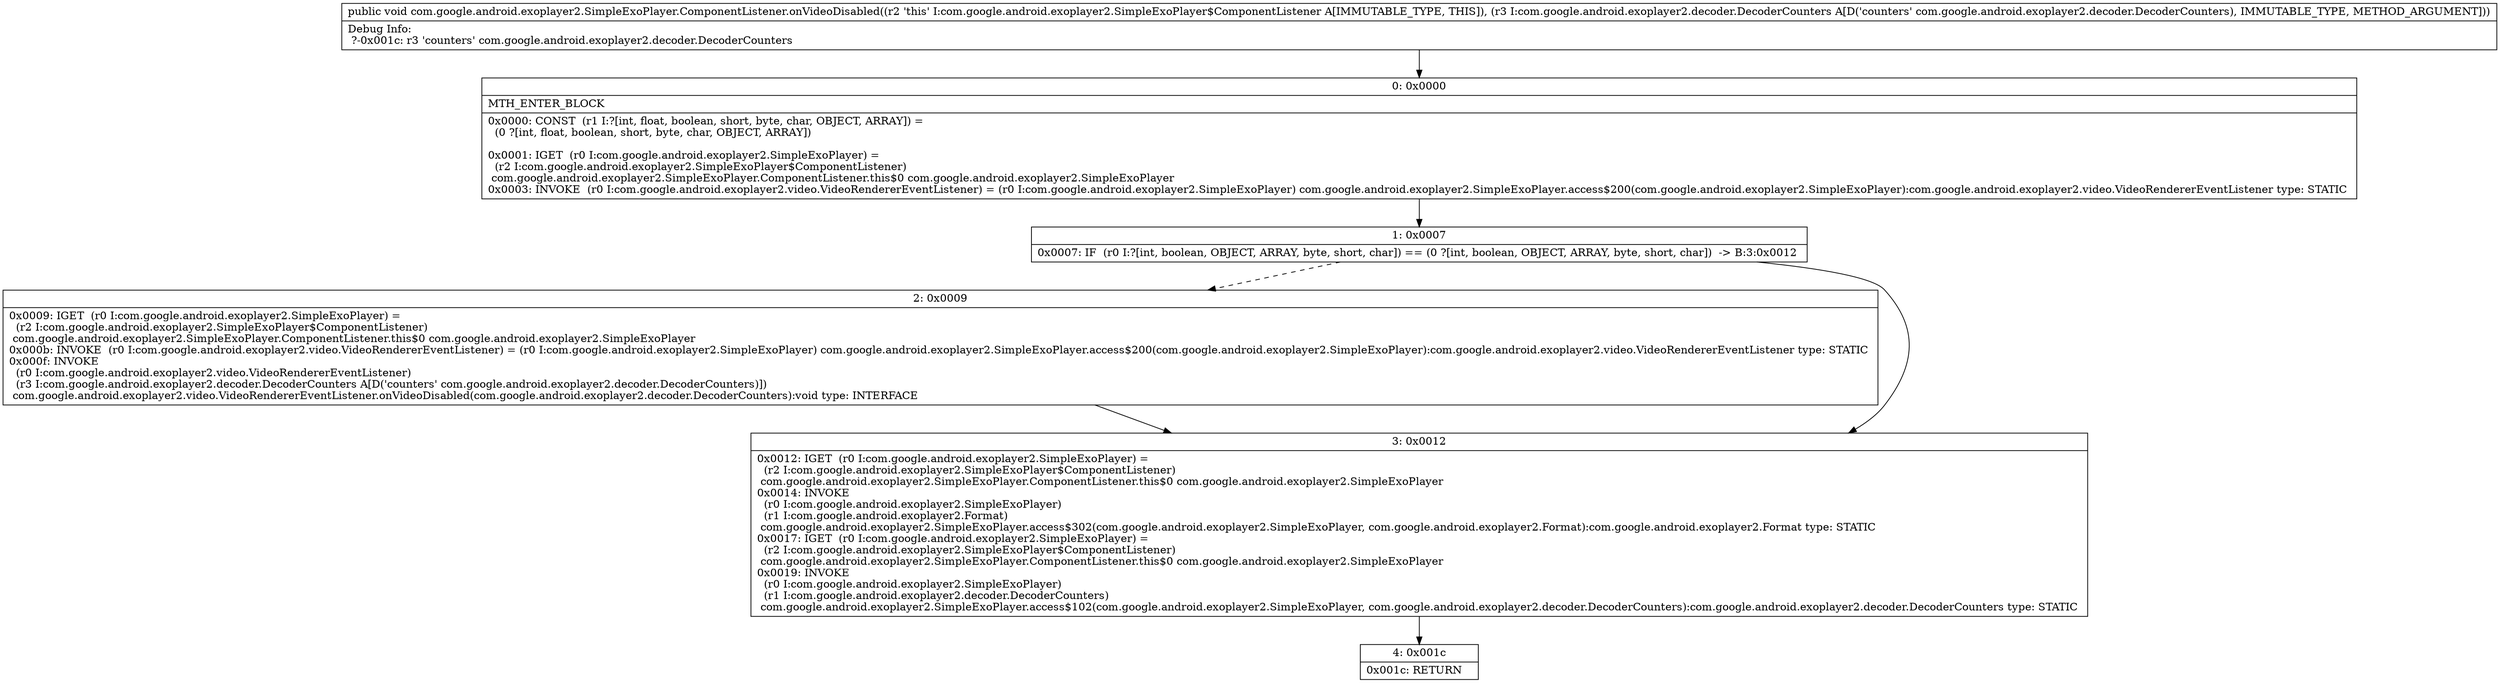 digraph "CFG forcom.google.android.exoplayer2.SimpleExoPlayer.ComponentListener.onVideoDisabled(Lcom\/google\/android\/exoplayer2\/decoder\/DecoderCounters;)V" {
Node_0 [shape=record,label="{0\:\ 0x0000|MTH_ENTER_BLOCK\l|0x0000: CONST  (r1 I:?[int, float, boolean, short, byte, char, OBJECT, ARRAY]) = \l  (0 ?[int, float, boolean, short, byte, char, OBJECT, ARRAY])\l \l0x0001: IGET  (r0 I:com.google.android.exoplayer2.SimpleExoPlayer) = \l  (r2 I:com.google.android.exoplayer2.SimpleExoPlayer$ComponentListener)\l com.google.android.exoplayer2.SimpleExoPlayer.ComponentListener.this$0 com.google.android.exoplayer2.SimpleExoPlayer \l0x0003: INVOKE  (r0 I:com.google.android.exoplayer2.video.VideoRendererEventListener) = (r0 I:com.google.android.exoplayer2.SimpleExoPlayer) com.google.android.exoplayer2.SimpleExoPlayer.access$200(com.google.android.exoplayer2.SimpleExoPlayer):com.google.android.exoplayer2.video.VideoRendererEventListener type: STATIC \l}"];
Node_1 [shape=record,label="{1\:\ 0x0007|0x0007: IF  (r0 I:?[int, boolean, OBJECT, ARRAY, byte, short, char]) == (0 ?[int, boolean, OBJECT, ARRAY, byte, short, char])  \-\> B:3:0x0012 \l}"];
Node_2 [shape=record,label="{2\:\ 0x0009|0x0009: IGET  (r0 I:com.google.android.exoplayer2.SimpleExoPlayer) = \l  (r2 I:com.google.android.exoplayer2.SimpleExoPlayer$ComponentListener)\l com.google.android.exoplayer2.SimpleExoPlayer.ComponentListener.this$0 com.google.android.exoplayer2.SimpleExoPlayer \l0x000b: INVOKE  (r0 I:com.google.android.exoplayer2.video.VideoRendererEventListener) = (r0 I:com.google.android.exoplayer2.SimpleExoPlayer) com.google.android.exoplayer2.SimpleExoPlayer.access$200(com.google.android.exoplayer2.SimpleExoPlayer):com.google.android.exoplayer2.video.VideoRendererEventListener type: STATIC \l0x000f: INVOKE  \l  (r0 I:com.google.android.exoplayer2.video.VideoRendererEventListener)\l  (r3 I:com.google.android.exoplayer2.decoder.DecoderCounters A[D('counters' com.google.android.exoplayer2.decoder.DecoderCounters)])\l com.google.android.exoplayer2.video.VideoRendererEventListener.onVideoDisabled(com.google.android.exoplayer2.decoder.DecoderCounters):void type: INTERFACE \l}"];
Node_3 [shape=record,label="{3\:\ 0x0012|0x0012: IGET  (r0 I:com.google.android.exoplayer2.SimpleExoPlayer) = \l  (r2 I:com.google.android.exoplayer2.SimpleExoPlayer$ComponentListener)\l com.google.android.exoplayer2.SimpleExoPlayer.ComponentListener.this$0 com.google.android.exoplayer2.SimpleExoPlayer \l0x0014: INVOKE  \l  (r0 I:com.google.android.exoplayer2.SimpleExoPlayer)\l  (r1 I:com.google.android.exoplayer2.Format)\l com.google.android.exoplayer2.SimpleExoPlayer.access$302(com.google.android.exoplayer2.SimpleExoPlayer, com.google.android.exoplayer2.Format):com.google.android.exoplayer2.Format type: STATIC \l0x0017: IGET  (r0 I:com.google.android.exoplayer2.SimpleExoPlayer) = \l  (r2 I:com.google.android.exoplayer2.SimpleExoPlayer$ComponentListener)\l com.google.android.exoplayer2.SimpleExoPlayer.ComponentListener.this$0 com.google.android.exoplayer2.SimpleExoPlayer \l0x0019: INVOKE  \l  (r0 I:com.google.android.exoplayer2.SimpleExoPlayer)\l  (r1 I:com.google.android.exoplayer2.decoder.DecoderCounters)\l com.google.android.exoplayer2.SimpleExoPlayer.access$102(com.google.android.exoplayer2.SimpleExoPlayer, com.google.android.exoplayer2.decoder.DecoderCounters):com.google.android.exoplayer2.decoder.DecoderCounters type: STATIC \l}"];
Node_4 [shape=record,label="{4\:\ 0x001c|0x001c: RETURN   \l}"];
MethodNode[shape=record,label="{public void com.google.android.exoplayer2.SimpleExoPlayer.ComponentListener.onVideoDisabled((r2 'this' I:com.google.android.exoplayer2.SimpleExoPlayer$ComponentListener A[IMMUTABLE_TYPE, THIS]), (r3 I:com.google.android.exoplayer2.decoder.DecoderCounters A[D('counters' com.google.android.exoplayer2.decoder.DecoderCounters), IMMUTABLE_TYPE, METHOD_ARGUMENT]))  | Debug Info:\l  ?\-0x001c: r3 'counters' com.google.android.exoplayer2.decoder.DecoderCounters\l}"];
MethodNode -> Node_0;
Node_0 -> Node_1;
Node_1 -> Node_2[style=dashed];
Node_1 -> Node_3;
Node_2 -> Node_3;
Node_3 -> Node_4;
}

